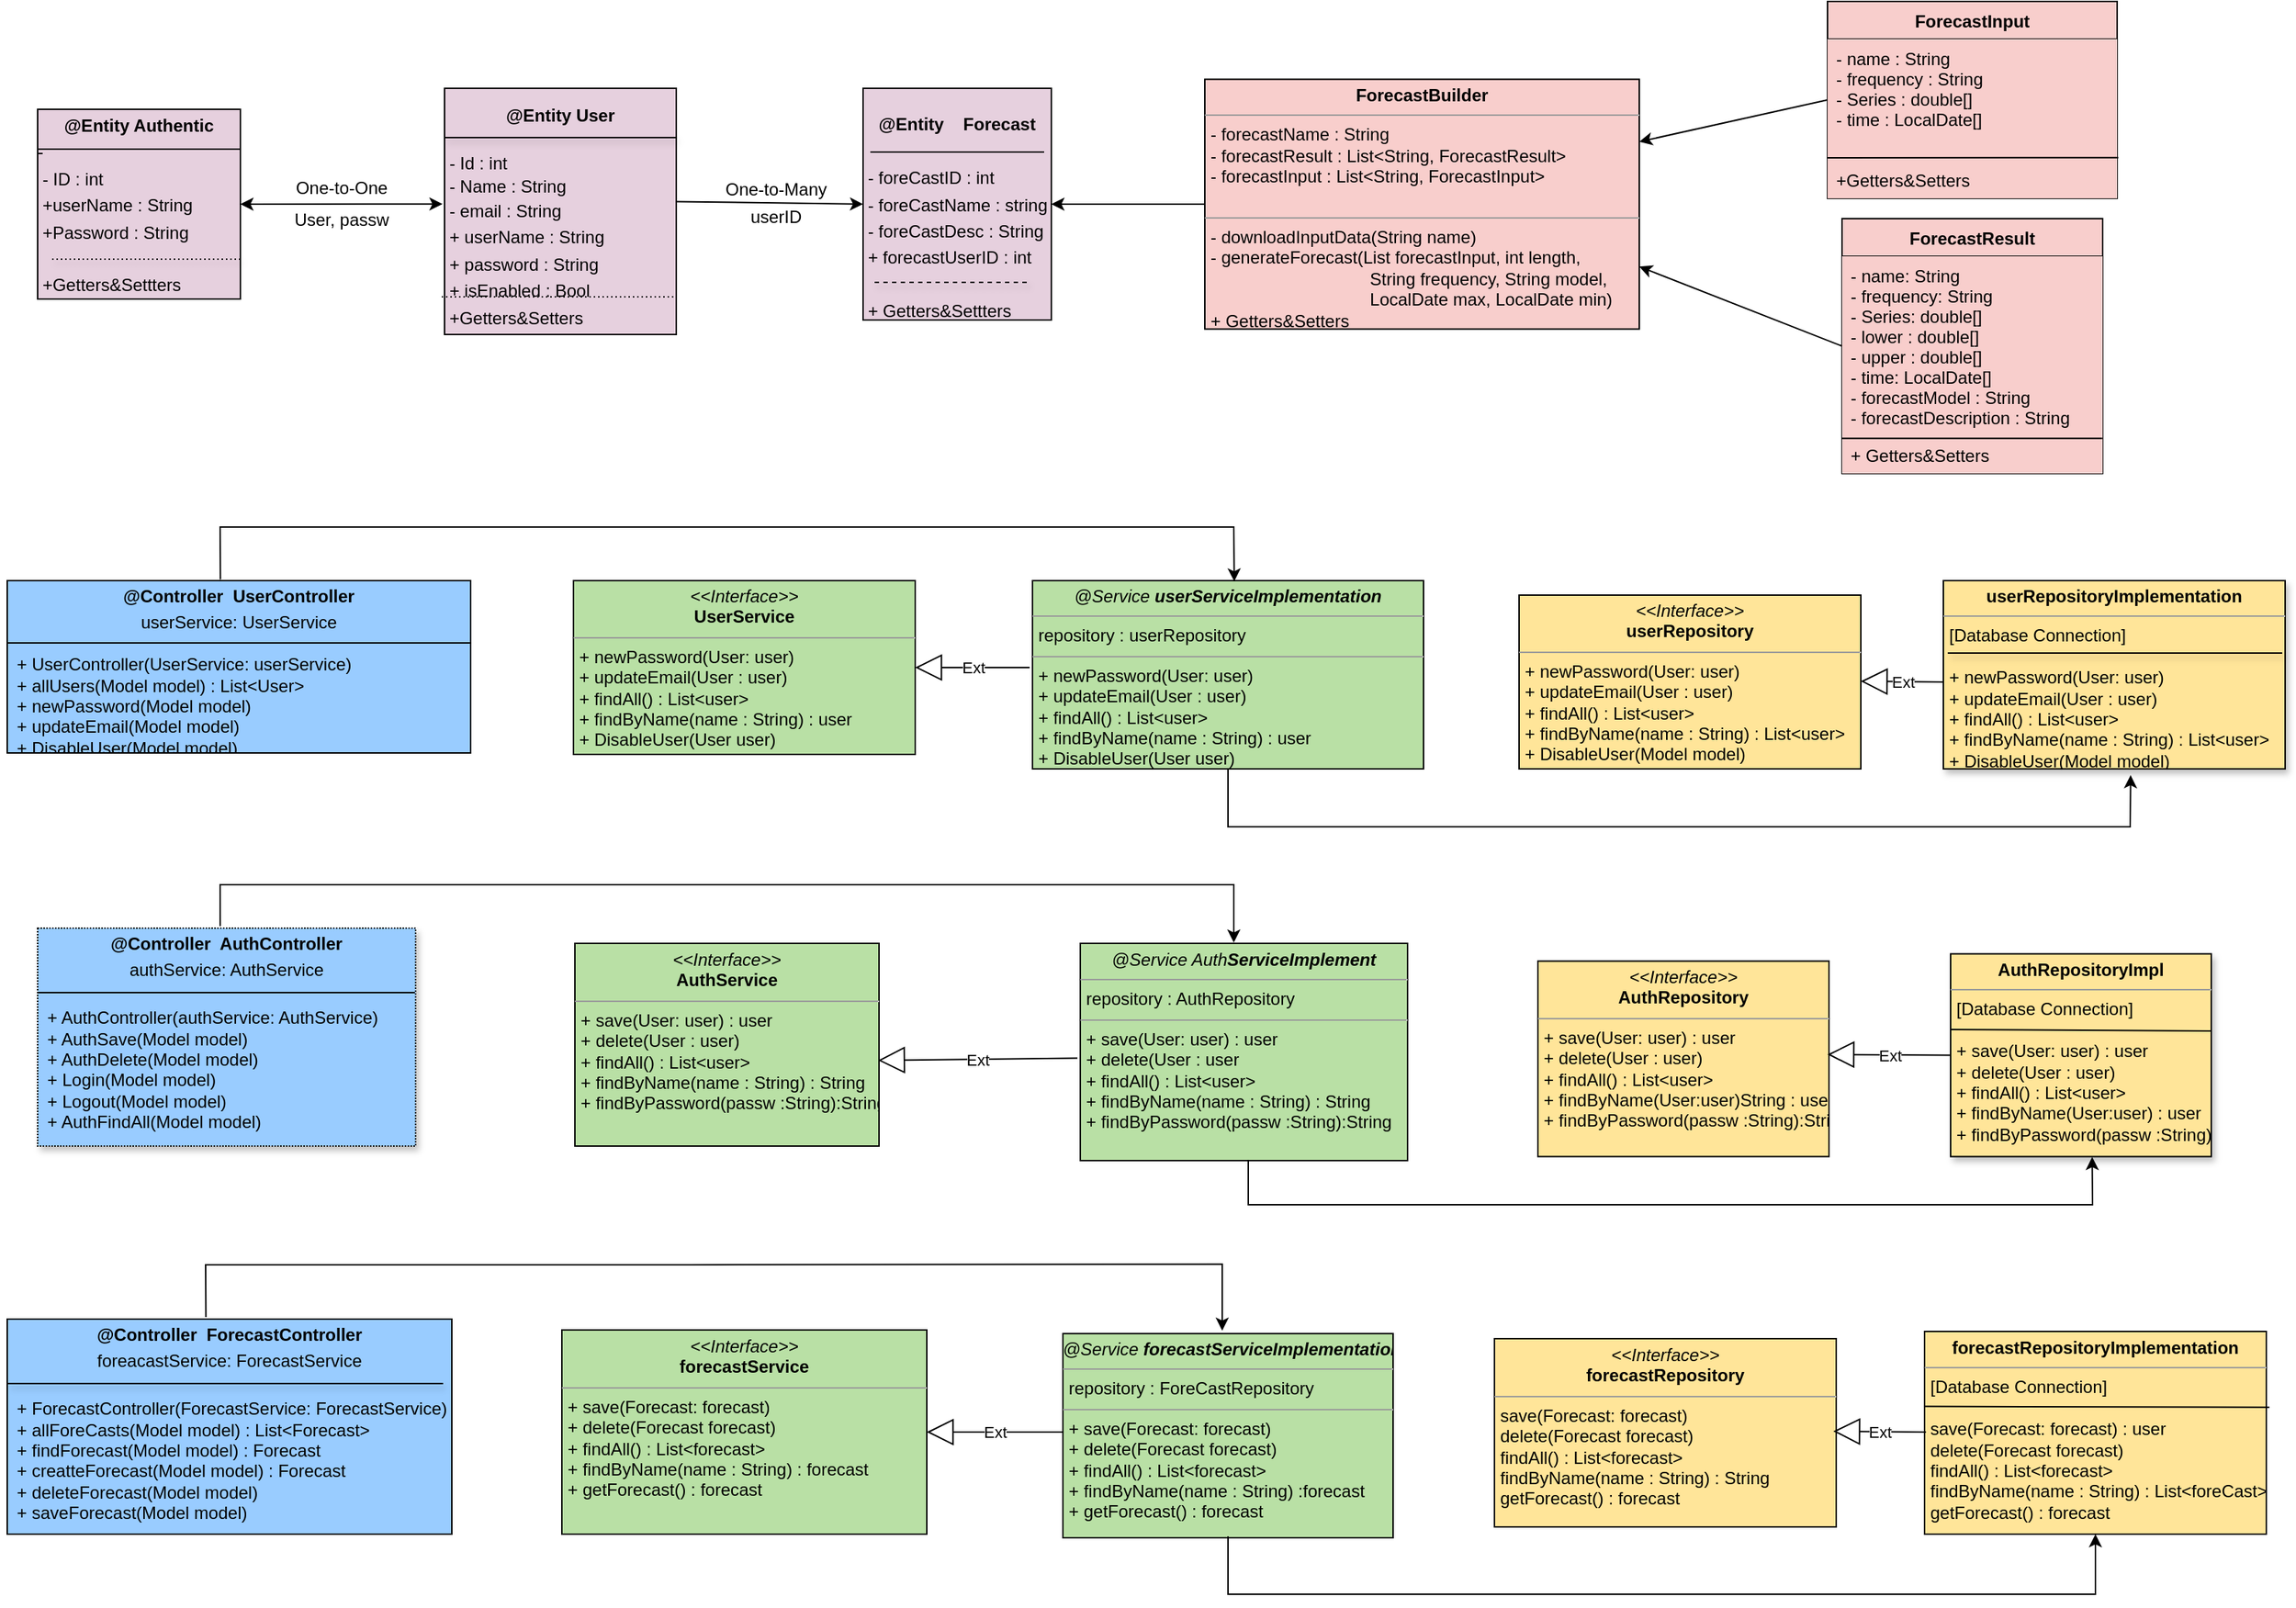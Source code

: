 <mxfile version="13.8.1" type="device"><diagram id="C5RBs43oDa-KdzZeNtuy" name="Page-1"><mxGraphModel dx="2234" dy="1340" grid="1" gridSize="10" guides="1" tooltips="1" connect="1" arrows="1" fold="1" page="1" pageScale="1" pageWidth="827" pageHeight="1169" math="0" shadow="0"><root><mxCell id="WIyWlLk6GJQsqaUBKTNV-0"/><mxCell id="WIyWlLk6GJQsqaUBKTNV-1" parent="WIyWlLk6GJQsqaUBKTNV-0"/><mxCell id="qdF45SSYls0oeAGr1Gf1-4" value="&lt;p style=&quot;margin: 0px ; margin-top: 4px ; text-align: center&quot;&gt;&lt;i&gt;&amp;lt;&amp;lt;Interface&amp;gt;&amp;gt;&lt;/i&gt;&lt;br&gt;&lt;b&gt;UserService&lt;/b&gt;&lt;/p&gt;&lt;hr size=&quot;1&quot;&gt;&lt;p style=&quot;margin: 0px ; margin-left: 4px&quot;&gt;+ newPassword(User: user)&amp;nbsp;&lt;br&gt;+ updateEmail(User : user)&lt;br&gt;&lt;/p&gt;&lt;p style=&quot;margin: 0px ; margin-left: 4px&quot;&gt;+ findAll() : List&amp;lt;user&amp;gt;&lt;br&gt;&lt;/p&gt;&lt;p style=&quot;margin: 0px ; margin-left: 4px&quot;&gt;+ findByName(name : String) : user&lt;br&gt;&lt;/p&gt;&lt;p style=&quot;margin: 0px ; margin-left: 4px&quot;&gt;+ DisableUser(User user)&lt;br&gt;&lt;/p&gt;" style="verticalAlign=top;align=left;overflow=fill;fontSize=12;fontFamily=Helvetica;html=1;fillColor=#B9E0A5;" parent="WIyWlLk6GJQsqaUBKTNV-1" vertex="1"><mxGeometry x="434" y="420" width="236" height="120" as="geometry"/></mxCell><mxCell id="qdF45SSYls0oeAGr1Gf1-5" value="&lt;p style=&quot;margin: 0px ; margin-top: 4px ; text-align: center&quot;&gt;&lt;i&gt;@Service &lt;b&gt;userServiceImplementation&lt;/b&gt;&lt;/i&gt;&lt;br&gt;&lt;/p&gt;&lt;hr size=&quot;1&quot;&gt;&lt;p style=&quot;margin: 0px ; margin-left: 4px&quot;&gt;repository : userRepository&lt;br&gt;&lt;/p&gt;&lt;hr size=&quot;1&quot;&gt;&lt;p style=&quot;margin: 0px 0px 0px 4px&quot;&gt;+ newPassword(User: user)&amp;nbsp;&lt;br&gt;+ updateEmail(User : user)&lt;br&gt;&lt;/p&gt;&lt;p style=&quot;margin: 0px 0px 0px 4px&quot;&gt;+ findAll() : List&amp;lt;user&amp;gt;&lt;br&gt;&lt;/p&gt;&lt;p style=&quot;margin: 0px 0px 0px 4px&quot;&gt;+ findByName(name : String) : user&lt;br&gt;&lt;/p&gt;&lt;p style=&quot;margin: 0px 0px 0px 4px&quot;&gt;+ DisableUser(User user)&lt;/p&gt;" style="verticalAlign=top;align=left;overflow=fill;fontSize=12;fontFamily=Helvetica;html=1;fillColor=#B9E0A5;" parent="WIyWlLk6GJQsqaUBKTNV-1" vertex="1"><mxGeometry x="751" y="420" width="270" height="130" as="geometry"/></mxCell><mxCell id="qdF45SSYls0oeAGr1Gf1-6" value="&lt;p style=&quot;margin: 0px ; margin-top: 4px ; text-align: center&quot;&gt;&lt;i&gt;&amp;lt;&amp;lt;Interface&amp;gt;&amp;gt;&lt;/i&gt;&lt;br&gt;&lt;b&gt;userRepository&lt;/b&gt;&lt;br&gt;&lt;/p&gt;&lt;hr size=&quot;1&quot;&gt;&lt;p style=&quot;margin: 0px 0px 0px 4px&quot;&gt;+ newPassword(User: user)&amp;nbsp;&lt;br&gt;+ updateEmail(User : user)&lt;br&gt;&lt;/p&gt;&lt;p style=&quot;margin: 0px 0px 0px 4px&quot;&gt;+ findAll() : List&amp;lt;user&amp;gt;&lt;br&gt;&lt;/p&gt;&lt;p style=&quot;margin: 0px 0px 0px 4px&quot;&gt;+ findByName(name : String) : List&amp;lt;user&amp;gt;&lt;br&gt;&lt;/p&gt;&lt;p style=&quot;margin: 0px 0px 0px 4px&quot;&gt;+ DisableUser(Model model)&lt;/p&gt;" style="verticalAlign=top;align=left;overflow=fill;fontSize=12;fontFamily=Helvetica;html=1;fillColor=#FFE599;" parent="WIyWlLk6GJQsqaUBKTNV-1" vertex="1"><mxGeometry x="1087" y="430" width="236" height="120" as="geometry"/></mxCell><mxCell id="qdF45SSYls0oeAGr1Gf1-7" value="&lt;p style=&quot;margin: 0px ; margin-top: 4px ; text-align: center&quot;&gt;&lt;b&gt;userRepositoryImplementation&lt;/b&gt;&lt;br&gt;&lt;/p&gt;&lt;hr size=&quot;1&quot;&gt;&lt;p style=&quot;margin: 0px ; margin-left: 4px&quot;&gt;[Database Connection]&lt;br&gt;&lt;/p&gt;&lt;p style=&quot;margin: 0px ; margin-left: 4px&quot;&gt;&lt;span&gt;&lt;br&gt;&lt;/span&gt;&lt;/p&gt;&lt;p style=&quot;margin: 0px ; margin-left: 4px&quot;&gt;&lt;span&gt;+ newPassword(User: user)&amp;nbsp;&lt;/span&gt;&lt;br&gt;&lt;/p&gt;&lt;p style=&quot;margin: 0px 0px 0px 4px&quot;&gt;+ updateEmail(User : user)&lt;br&gt;&lt;/p&gt;&lt;p style=&quot;margin: 0px 0px 0px 4px&quot;&gt;+ findAll() : List&amp;lt;user&amp;gt;&lt;br&gt;&lt;/p&gt;&lt;p style=&quot;margin: 0px 0px 0px 4px&quot;&gt;+ findByName(name : String) : List&amp;lt;user&amp;gt;&lt;br&gt;&lt;/p&gt;&lt;p style=&quot;margin: 0px 0px 0px 4px&quot;&gt;+ DisableUser(Model model)&lt;/p&gt;" style="verticalAlign=top;align=left;overflow=fill;fontSize=12;fontFamily=Helvetica;html=1;shadow=1;fillColor=#FFE599;" parent="WIyWlLk6GJQsqaUBKTNV-1" vertex="1"><mxGeometry x="1380" y="420" width="236" height="130" as="geometry"/></mxCell><mxCell id="qdF45SSYls0oeAGr1Gf1-8" value="" style="line;strokeWidth=1;fillColor=none;align=left;verticalAlign=middle;spacingTop=-1;spacingLeft=3;spacingRight=3;rotatable=0;labelPosition=right;points=[];portConstraint=eastwest;shadow=1;" parent="WIyWlLk6GJQsqaUBKTNV-1" vertex="1"><mxGeometry x="1383" y="466" width="231" height="8" as="geometry"/></mxCell><mxCell id="qdF45SSYls0oeAGr1Gf1-25" value="&lt;p style=&quot;margin: 4px 0px 0px&quot;&gt;&lt;b&gt;@Controller&amp;nbsp; UserController&lt;/b&gt;&lt;br&gt;&lt;/p&gt;&lt;p style=&quot;margin: 4px 0px 0px&quot;&gt;userService: UserService&lt;/p&gt;&lt;div style=&quot;text-align: left&quot;&gt;&lt;br&gt;&lt;/div&gt;&lt;div style=&quot;text-align: left&quot;&gt;&amp;nbsp; + UserController(UserService: userService)&lt;br&gt;&lt;/div&gt;&lt;div style=&quot;text-align: left&quot;&gt;&lt;span&gt;&amp;nbsp; + allUsers(Model model) : List&amp;lt;User&amp;gt;&lt;/span&gt;&lt;br&gt;&lt;/div&gt;&lt;div style=&quot;text-align: left&quot;&gt;&lt;div&gt;&amp;nbsp; + newPassword(Model model)&lt;/div&gt;&lt;div&gt;&amp;nbsp; + updateEmail(Model model)&lt;/div&gt;&lt;div&gt;&amp;nbsp; + DisableUser(Model model)&lt;/div&gt;&lt;div&gt;&lt;br&gt;&lt;/div&gt;&lt;/div&gt;&lt;div style=&quot;text-align: left&quot;&gt;&lt;br&gt;&lt;/div&gt;&lt;div&gt;&lt;br&gt;&lt;/div&gt;" style="verticalAlign=top;align=center;overflow=fill;fontSize=12;fontFamily=Helvetica;html=1;shadow=0;fillColor=#99CCFF;" parent="WIyWlLk6GJQsqaUBKTNV-1" vertex="1"><mxGeometry x="43" y="420" width="320" height="119" as="geometry"/></mxCell><mxCell id="qdF45SSYls0oeAGr1Gf1-33" value="&lt;p style=&quot;line-height: 100%&quot;&gt;&lt;/p&gt;&lt;div style=&quot;text-align: center&quot;&gt;&lt;span&gt;&lt;b&gt;@Entity&amp;nbsp;&lt;/b&gt;&lt;/span&gt;&lt;b&gt;User&lt;/b&gt;&lt;/div&gt;&lt;div style=&quot;text-align: center&quot;&gt;&lt;b&gt;&lt;br&gt;&lt;/b&gt;&lt;/div&gt;&lt;p style=&quot;margin: 4px 0px 0px&quot;&gt;&amp;nbsp;- Id : int&lt;br&gt;&lt;/p&gt;&lt;p style=&quot;margin: 4px 0px 0px ; line-height: 90%&quot;&gt;&amp;nbsp;- Name : String&lt;br&gt;&lt;/p&gt;&lt;p style=&quot;margin: 4px 0px 0px&quot;&gt;&lt;span&gt;&amp;nbsp;- email : String&amp;nbsp;&lt;/span&gt;&lt;br&gt;&lt;/p&gt;&lt;p style=&quot;margin: 4px 0px 0px&quot;&gt;&lt;span style=&quot;text-align: center&quot;&gt;&amp;nbsp;+ userName : String&lt;/span&gt;&lt;/p&gt;&lt;p style=&quot;margin: 4px 0px 0px&quot;&gt;&lt;span style=&quot;text-align: center&quot;&gt;&amp;nbsp;+ password : String&lt;/span&gt;&lt;/p&gt;&lt;p style=&quot;margin: 4px 0px 0px&quot;&gt;&amp;nbsp;+ isEnabled : Bool&lt;/p&gt;&lt;p style=&quot;margin: 4px 0px 0px&quot;&gt;&lt;span style=&quot;text-align: center&quot;&gt;&amp;nbsp;+Getters&amp;amp;Setters&lt;/span&gt;&lt;br&gt;&lt;/p&gt;&lt;p&gt;&lt;/p&gt;" style="verticalAlign=top;align=left;overflow=fill;fontSize=12;fontFamily=Helvetica;html=1;shadow=0;fillColor=#E6D0DE;" parent="WIyWlLk6GJQsqaUBKTNV-1" vertex="1"><mxGeometry x="345" y="80" width="160" height="170" as="geometry"/></mxCell><mxCell id="qdF45SSYls0oeAGr1Gf1-35" value="&lt;p style=&quot;margin: 0px ; margin-top: 4px ; text-align: center&quot;&gt;&lt;br&gt;&lt;b&gt;@Entity&amp;nbsp; &amp;nbsp; Forecast&lt;/b&gt;&lt;/p&gt;&lt;p style=&quot;margin: 4px 0px 0px&quot;&gt;&lt;b&gt;&lt;br&gt;&lt;/b&gt;&lt;/p&gt;&lt;p style=&quot;margin: 4px 0px 0px&quot;&gt;&amp;nbsp;- foreCastID : int&lt;/p&gt;&lt;p style=&quot;margin: 4px 0px 0px&quot;&gt;&amp;nbsp;- foreCastName : string&lt;/p&gt;&lt;p style=&quot;margin: 4px 0px 0px&quot;&gt;&amp;nbsp;- foreCastDesc : String&lt;/p&gt;&lt;p style=&quot;margin: 4px 0px 0px&quot;&gt;&amp;nbsp;+ forecastUserID : int&lt;/p&gt;&lt;p style=&quot;margin: 4px 0px 0px&quot;&gt;&lt;b&gt;&lt;br&gt;&lt;/b&gt;&lt;/p&gt;&lt;p style=&quot;margin: 4px 0px 0px&quot;&gt;&amp;nbsp;+ Getters&amp;amp;Settters&amp;nbsp;&lt;/p&gt;" style="verticalAlign=top;align=left;overflow=fill;fontSize=12;fontFamily=Helvetica;html=1;shadow=0;fillColor=#E6D0DE;" parent="WIyWlLk6GJQsqaUBKTNV-1" vertex="1"><mxGeometry x="634" y="80" width="130" height="160" as="geometry"/></mxCell><mxCell id="o7Byar9noouGyIzb4FiO-1" value="ForecastInput" style="swimlane;fontStyle=1;align=center;verticalAlign=top;childLayout=stackLayout;horizontal=1;startSize=26;horizontalStack=0;resizeParent=1;resizeParentMax=0;resizeLast=0;collapsible=1;marginBottom=0;fillColor=#F8CECC;" parent="WIyWlLk6GJQsqaUBKTNV-1" vertex="1"><mxGeometry x="1300" y="20" width="200" height="136" as="geometry"><mxRectangle x="1270" y="323" width="110" height="26" as="alternateBounds"/></mxGeometry></mxCell><mxCell id="o7Byar9noouGyIzb4FiO-2" value="- name : String&#10;- frequency : String&#10;- Series : double[]&#10;- time : LocalDate[]" style="text;strokeColor=none;align=left;verticalAlign=top;spacingLeft=4;spacingRight=4;overflow=hidden;rotatable=0;points=[[0,0.5],[1,0.5]];portConstraint=eastwest;fillColor=#F8CECC;" parent="o7Byar9noouGyIzb4FiO-1" vertex="1"><mxGeometry y="26" width="200" height="84" as="geometry"/></mxCell><mxCell id="o7Byar9noouGyIzb4FiO-4" value="+Getters&amp;Setters" style="text;strokeColor=none;align=left;verticalAlign=top;spacingLeft=4;spacingRight=4;overflow=hidden;rotatable=0;points=[[0,0.5],[1,0.5]];portConstraint=eastwest;fontStyle=0;fillColor=#F8CECC;" parent="o7Byar9noouGyIzb4FiO-1" vertex="1"><mxGeometry y="110" width="200" height="26" as="geometry"/></mxCell><mxCell id="R8NvCeqLWbx0_jtMaPv8-14" value="" style="endArrow=none;html=1;entryX=1.004;entryY=0.974;entryDx=0;entryDy=0;entryPerimeter=0;" edge="1" parent="o7Byar9noouGyIzb4FiO-1" target="o7Byar9noouGyIzb4FiO-2"><mxGeometry width="50" height="50" relative="1" as="geometry"><mxPoint y="108" as="sourcePoint"/><mxPoint x="90" y="107" as="targetPoint"/></mxGeometry></mxCell><mxCell id="qdF45SSYls0oeAGr1Gf1-36" value="&lt;p style=&quot;margin: 0px ; margin-top: 4px ; text-align: center&quot;&gt;&lt;i&gt;&amp;lt;&amp;lt;Interface&amp;gt;&amp;gt;&lt;/i&gt;&lt;br&gt;&lt;b&gt;forecastService&lt;/b&gt;&lt;/p&gt;&lt;hr size=&quot;1&quot;&gt;&lt;p style=&quot;margin: 0px ; margin-left: 4px&quot;&gt;+ save(Forecast: forecast)&amp;nbsp;&lt;br&gt;+ delete(Forecast forecast)&lt;br&gt;&lt;/p&gt;&lt;p style=&quot;margin: 0px ; margin-left: 4px&quot;&gt;+ findAll() : List&amp;lt;forecast&amp;gt;&lt;br&gt;&lt;/p&gt;&lt;p style=&quot;margin: 0px ; margin-left: 4px&quot;&gt;+ findByName(name : String) : forecast&lt;br&gt;&lt;/p&gt;&lt;p style=&quot;margin: 0px ; margin-left: 4px&quot;&gt;+ getForecast() : forecast&lt;br&gt;&lt;/p&gt;" style="verticalAlign=top;align=left;overflow=fill;fontSize=12;fontFamily=Helvetica;html=1;fillColor=#B9E0A5;" parent="WIyWlLk6GJQsqaUBKTNV-1" vertex="1"><mxGeometry x="426" y="937.5" width="252" height="141" as="geometry"/></mxCell><mxCell id="qdF45SSYls0oeAGr1Gf1-37" value="&lt;p style=&quot;margin: 0px ; margin-top: 4px ; text-align: center&quot;&gt;&lt;i&gt;&amp;lt;&amp;lt;Interface&amp;gt;&amp;gt;&lt;/i&gt;&lt;br&gt;&lt;b&gt;forecastRepository&lt;/b&gt;&lt;br&gt;&lt;/p&gt;&lt;hr size=&quot;1&quot;&gt;&lt;p style=&quot;margin: 0px 0px 0px 4px&quot;&gt;save(Forecast: forecast)&amp;nbsp;&lt;br&gt;delete(Forecast forecast)&lt;br&gt;&lt;/p&gt;&lt;p style=&quot;margin: 0px 0px 0px 4px&quot;&gt;findAll() : List&amp;lt;forecast&amp;gt;&lt;br&gt;&lt;/p&gt;&lt;p style=&quot;margin: 0px 0px 0px 4px&quot;&gt;findByName(name : String) : String&lt;br&gt;&lt;/p&gt;&lt;p style=&quot;margin: 0px 0px 0px 4px&quot;&gt;getForecast() : forecast&lt;/p&gt;" style="verticalAlign=top;align=left;overflow=fill;fontSize=12;fontFamily=Helvetica;html=1;fillColor=#FFE599;" parent="WIyWlLk6GJQsqaUBKTNV-1" vertex="1"><mxGeometry x="1070" y="943.5" width="236" height="130" as="geometry"/></mxCell><mxCell id="qdF45SSYls0oeAGr1Gf1-38" value="&lt;p style=&quot;margin: 4px 0px 0px&quot;&gt;&lt;b&gt;@Controller&amp;nbsp; ForecastController&lt;/b&gt;&lt;br&gt;&lt;/p&gt;&lt;p style=&quot;margin: 4px 0px 0px&quot;&gt;foreacastService: ForecastService&lt;/p&gt;&lt;p style=&quot;margin: 4px 0px 0px&quot;&gt;&lt;br&gt;&lt;/p&gt;&lt;div style=&quot;text-align: left&quot;&gt;&amp;nbsp; + ForecastController(ForecastService: ForecastService)&lt;br&gt;&lt;/div&gt;&lt;div style=&quot;text-align: left&quot;&gt;&lt;span&gt;&amp;nbsp; + allForeCasts(Model model) : List&amp;lt;Forecast&amp;gt;&lt;/span&gt;&lt;br&gt;&lt;/div&gt;&lt;div style=&quot;text-align: left&quot;&gt;&lt;span&gt;&amp;nbsp; + findForecast(Model model) : Forecast&lt;/span&gt;&lt;/div&gt;&lt;div style=&quot;text-align: left&quot;&gt;&lt;span&gt;&amp;nbsp; + creatteForecast&lt;/span&gt;&lt;span&gt;(Model model) : Forecast&lt;/span&gt;&lt;/div&gt;&lt;div style=&quot;text-align: left&quot;&gt;&amp;nbsp; + deleteForecast&lt;span&gt;(Model model)&amp;nbsp;&lt;/span&gt;&lt;span&gt;&lt;br&gt;&lt;/span&gt;&lt;/div&gt;&lt;div style=&quot;text-align: left&quot;&gt;&lt;span&gt;&amp;nbsp; + saveForecast(Model model)&lt;/span&gt;&lt;/div&gt;&lt;div&gt;&lt;span&gt;&lt;br&gt;&lt;/span&gt;&lt;/div&gt;&lt;div&gt;&lt;br&gt;&lt;/div&gt;" style="verticalAlign=top;align=center;overflow=fill;fontSize=12;fontFamily=Helvetica;html=1;shadow=0;fillColor=#99CCFF;" parent="WIyWlLk6GJQsqaUBKTNV-1" vertex="1"><mxGeometry x="43" y="930" width="307" height="148.5" as="geometry"/></mxCell><mxCell id="qdF45SSYls0oeAGr1Gf1-39" value="" style="line;strokeWidth=1;fillColor=none;align=left;verticalAlign=middle;spacingTop=-1;spacingLeft=3;spacingRight=3;rotatable=0;labelPosition=right;points=[];portConstraint=eastwest;shadow=1;" parent="WIyWlLk6GJQsqaUBKTNV-1" vertex="1"><mxGeometry x="43" y="970.5" width="301" height="8" as="geometry"/></mxCell><mxCell id="qdF45SSYls0oeAGr1Gf1-43" value="" style="line;strokeWidth=1;fillColor=none;align=left;verticalAlign=middle;spacingTop=-1;spacingLeft=3;spacingRight=3;rotatable=0;labelPosition=right;points=[];portConstraint=eastwest;shadow=1;dashed=1;" parent="WIyWlLk6GJQsqaUBKTNV-1" vertex="1"><mxGeometry x="642" y="210" width="106.5" height="8" as="geometry"/></mxCell><mxCell id="qdF45SSYls0oeAGr1Gf1-44" value="" style="line;strokeWidth=1;fillColor=none;align=left;verticalAlign=middle;spacingTop=-1;spacingLeft=3;spacingRight=3;rotatable=0;labelPosition=right;points=[];portConstraint=eastwest;shadow=1;" parent="WIyWlLk6GJQsqaUBKTNV-1" vertex="1"><mxGeometry x="345" y="110" width="160" height="8" as="geometry"/></mxCell><mxCell id="qdF45SSYls0oeAGr1Gf1-45" value="&lt;p style=&quot;margin: 0px ; margin-top: 4px ; text-align: center&quot;&gt;&lt;i&gt;@Service &lt;b&gt;forecastServiceImplementation&lt;/b&gt;&lt;/i&gt;&lt;br&gt;&lt;/p&gt;&lt;hr size=&quot;1&quot;&gt;&lt;p style=&quot;margin: 0px ; margin-left: 4px&quot;&gt;repository : ForeCastRepository&lt;br&gt;&lt;/p&gt;&lt;hr size=&quot;1&quot;&gt;&lt;p style=&quot;margin: 0px 0px 0px 4px&quot;&gt;+ save(Forecast: forecast)&amp;nbsp;&lt;br&gt;+ delete(Forecast forecast)&lt;br&gt;&lt;/p&gt;&lt;p style=&quot;margin: 0px 0px 0px 4px&quot;&gt;+ findAll() : List&amp;lt;forecast&amp;gt;&lt;br&gt;&lt;/p&gt;&lt;p style=&quot;margin: 0px 0px 0px 4px&quot;&gt;+ findByName(name : String) :forecast&lt;br&gt;&lt;/p&gt;&lt;p style=&quot;margin: 0px 0px 0px 4px&quot;&gt;+ getForecast() : forecast&lt;br&gt;&lt;/p&gt;" style="verticalAlign=top;align=left;overflow=fill;fontSize=12;fontFamily=Helvetica;html=1;fillColor=#B9E0A5;" parent="WIyWlLk6GJQsqaUBKTNV-1" vertex="1"><mxGeometry x="772" y="940" width="228" height="141" as="geometry"/></mxCell><mxCell id="qdF45SSYls0oeAGr1Gf1-46" value="&lt;p style=&quot;margin: 0px ; margin-top: 4px ; text-align: center&quot;&gt;&lt;b&gt;forecastRepositoryImplementation&lt;/b&gt;&lt;br&gt;&lt;/p&gt;&lt;hr size=&quot;1&quot;&gt;&lt;p style=&quot;margin: 0px ; margin-left: 4px&quot;&gt;[Database Connection]&lt;br&gt;&lt;/p&gt;&lt;p style=&quot;margin: 0px ; margin-left: 4px&quot;&gt;&lt;span&gt;&lt;br&gt;&lt;/span&gt;&lt;/p&gt;&lt;p style=&quot;margin: 0px 0px 0px 4px&quot;&gt;save(Forecast: forecast) : user&lt;br&gt;delete(Forecast forecast)&lt;br&gt;&lt;/p&gt;&lt;p style=&quot;margin: 0px 0px 0px 4px&quot;&gt;findAll() : List&amp;lt;forecast&amp;gt;&lt;br&gt;&lt;/p&gt;&lt;p style=&quot;margin: 0px 0px 0px 4px&quot;&gt;findByName(name : String) : List&amp;lt;foreCast&amp;gt;&lt;br&gt;&lt;/p&gt;&lt;p style=&quot;margin: 0px 0px 0px 4px&quot;&gt;getForecast() : forecast&lt;br&gt;&lt;/p&gt;" style="verticalAlign=top;align=left;overflow=fill;fontSize=12;fontFamily=Helvetica;html=1;shadow=0;fillColor=#FFE599;" parent="WIyWlLk6GJQsqaUBKTNV-1" vertex="1"><mxGeometry x="1367" y="938.5" width="236" height="140" as="geometry"/></mxCell><mxCell id="pJjdH9CRwIoKslTHGqi5-0" value="&lt;p style=&quot;margin: 4px 0px 0px&quot;&gt;&lt;b&gt;@Controller&amp;nbsp; AuthController&lt;/b&gt;&lt;br&gt;&lt;/p&gt;&lt;p style=&quot;margin: 4px 0px 0px&quot;&gt;authService: AuthService&lt;/p&gt;&lt;p style=&quot;margin: 4px 0px 0px&quot;&gt;&lt;br&gt;&lt;/p&gt;&lt;div style=&quot;text-align: left&quot;&gt;&amp;nbsp; + AuthController(authService: AuthService)&lt;br&gt;&lt;/div&gt;&lt;div style=&quot;text-align: left&quot;&gt;&lt;span&gt;&amp;nbsp; + AuthSave(Model model)&amp;nbsp;&lt;/span&gt;&lt;br&gt;&lt;/div&gt;&lt;div style=&quot;text-align: left&quot;&gt;&lt;div&gt;&amp;nbsp; + AuthDelete(Model model)&amp;nbsp;&lt;br&gt;&lt;/div&gt;&lt;div&gt;&lt;span&gt;&amp;nbsp; + Login(Model model)&amp;nbsp;&lt;/span&gt;&lt;br&gt;&lt;/div&gt;&lt;/div&gt;&lt;div style=&quot;text-align: left&quot;&gt;&amp;nbsp; + Logout(Model model)&amp;nbsp;&lt;span&gt;&lt;br&gt;&lt;/span&gt;&lt;/div&gt;&lt;div style=&quot;text-align: left&quot;&gt;&amp;nbsp; + AuthFindAll(Model model)&lt;/div&gt;&lt;div&gt;&lt;br&gt;&lt;/div&gt;" style="verticalAlign=top;align=center;overflow=fill;fontSize=12;fontFamily=Helvetica;html=1;shadow=1;dashed=1;dashPattern=1 1;fillColor=#99CCFF;" parent="WIyWlLk6GJQsqaUBKTNV-1" vertex="1"><mxGeometry x="64" y="660" width="261" height="150.5" as="geometry"/></mxCell><mxCell id="pJjdH9CRwIoKslTHGqi5-1" value="&lt;p style=&quot;margin: 0px ; margin-top: 4px ; text-align: center&quot;&gt;&lt;i&gt;&amp;lt;&amp;lt;Interface&amp;gt;&amp;gt;&lt;/i&gt;&lt;br&gt;&lt;b&gt;Auth&lt;/b&gt;&lt;b&gt;Service&lt;/b&gt;&lt;/p&gt;&lt;hr size=&quot;1&quot;&gt;&lt;p style=&quot;margin: 0px ; margin-left: 4px&quot;&gt;+ save(User: user) : user&lt;br&gt;+ delete(User : user)&lt;br&gt;&lt;/p&gt;&lt;p style=&quot;margin: 0px ; margin-left: 4px&quot;&gt;+ findAll() : List&amp;lt;user&amp;gt;&lt;br&gt;&lt;/p&gt;&lt;p style=&quot;margin: 0px ; margin-left: 4px&quot;&gt;+ findByName(name : String) : String&lt;br&gt;&lt;/p&gt;&lt;p style=&quot;margin: 0px ; margin-left: 4px&quot;&gt;+ findByPassword(passw :String):String&lt;br&gt;&lt;/p&gt;" style="verticalAlign=top;align=left;overflow=fill;fontSize=12;fontFamily=Helvetica;html=1;fillColor=#B9E0A5;" parent="WIyWlLk6GJQsqaUBKTNV-1" vertex="1"><mxGeometry x="435" y="670.5" width="210" height="140" as="geometry"/></mxCell><mxCell id="pJjdH9CRwIoKslTHGqi5-2" value="&lt;p style=&quot;margin: 0px ; margin-top: 4px ; text-align: center&quot;&gt;&lt;b&gt;@Entity Authentic&lt;/b&gt;&lt;/p&gt;&lt;p style=&quot;margin: 4px 0px 0px&quot;&gt;&lt;span&gt;-&lt;/span&gt;&lt;/p&gt;&lt;p style=&quot;margin: 4px 0px 0px&quot;&gt;&lt;span&gt;&amp;nbsp;- ID : int&lt;/span&gt;&lt;br&gt;&lt;/p&gt;&lt;p style=&quot;margin: 4px 0px 0px&quot;&gt;&amp;nbsp;+userName : String&lt;span&gt;&lt;br&gt;&lt;/span&gt;&lt;/p&gt;&lt;p style=&quot;margin: 4px 0px 0px&quot;&gt;&lt;span&gt;&amp;nbsp;+Password : String&lt;/span&gt;&lt;br&gt;&lt;/p&gt;&lt;p style=&quot;margin: 4px 0px 0px&quot;&gt;&lt;br&gt;&lt;/p&gt;&lt;p style=&quot;margin: 4px 0px 0px&quot;&gt;&lt;b&gt;&amp;nbsp;&lt;/b&gt;+Getters&amp;amp;Settters&amp;nbsp;&lt;br&gt;&lt;/p&gt;" style="verticalAlign=top;align=left;overflow=fill;fontSize=12;fontFamily=Helvetica;html=1;shadow=0;fillColor=#E6D0DE;" parent="WIyWlLk6GJQsqaUBKTNV-1" vertex="1"><mxGeometry x="64" y="94.5" width="140" height="131" as="geometry"/></mxCell><mxCell id="pJjdH9CRwIoKslTHGqi5-4" value="" style="line;strokeWidth=1;fillColor=none;align=left;verticalAlign=middle;spacingTop=-1;spacingLeft=3;spacingRight=3;rotatable=0;labelPosition=right;points=[];portConstraint=eastwest;shadow=1;dashed=1;dashPattern=1 2;" parent="WIyWlLk6GJQsqaUBKTNV-1" vertex="1"><mxGeometry x="74" y="188" width="130" height="20" as="geometry"/></mxCell><mxCell id="pJjdH9CRwIoKslTHGqi5-7" value="&lt;p style=&quot;margin: 0px ; margin-top: 4px ; text-align: center&quot;&gt;&lt;i&gt;@Service Auth&lt;b&gt;ServiceImplement&lt;/b&gt;&lt;/i&gt;&lt;br&gt;&lt;/p&gt;&lt;hr size=&quot;1&quot;&gt;&lt;p style=&quot;margin: 0px ; margin-left: 4px&quot;&gt;repository : AuthRepository&lt;br&gt;&lt;/p&gt;&lt;hr size=&quot;1&quot;&gt;&lt;p style=&quot;margin: 0px 0px 0px 4px&quot;&gt;+ save(User: user) : user&lt;br&gt;+ delete(User : user&lt;br&gt;&lt;/p&gt;&lt;p style=&quot;margin: 0px 0px 0px 4px&quot;&gt;+ findAll() : List&amp;lt;user&amp;gt;&lt;br&gt;&lt;/p&gt;&lt;p style=&quot;margin: 0px 0px 0px 4px&quot;&gt;+ findByName(name : String) : String&lt;/p&gt;&lt;p style=&quot;margin: 0px ; margin-left: 4px&quot;&gt;+ findByPassword(passw :String):String&lt;br&gt;&lt;/p&gt;" style="verticalAlign=top;align=left;overflow=fill;fontSize=12;fontFamily=Helvetica;html=1;fillColor=#B9E0A5;" parent="WIyWlLk6GJQsqaUBKTNV-1" vertex="1"><mxGeometry x="784" y="670.5" width="226" height="150" as="geometry"/></mxCell><mxCell id="pJjdH9CRwIoKslTHGqi5-9" value="&lt;p style=&quot;margin: 0px ; margin-top: 4px ; text-align: center&quot;&gt;&lt;i&gt;&amp;lt;&amp;lt;Interface&amp;gt;&amp;gt;&lt;/i&gt;&lt;br&gt;&lt;b&gt;Auth&lt;/b&gt;&lt;b&gt;Repository&lt;/b&gt;&lt;br&gt;&lt;/p&gt;&lt;hr size=&quot;1&quot;&gt;&lt;p style=&quot;margin: 0px 0px 0px 4px&quot;&gt;+ save(User: user) : user&lt;br&gt;+ delete(User : user)&lt;br&gt;&lt;/p&gt;&lt;p style=&quot;margin: 0px 0px 0px 4px&quot;&gt;+ findAll() : List&amp;lt;user&amp;gt;&lt;br&gt;&lt;/p&gt;&lt;p style=&quot;margin: 0px 0px 0px 4px&quot;&gt;+ findByName(User:user)String : user&lt;br&gt;&lt;/p&gt;&lt;p style=&quot;margin: 0px 0px 0px 4px&quot;&gt;+ findByPassword(passw :String):String&lt;br&gt;&lt;/p&gt;" style="verticalAlign=top;align=left;overflow=fill;fontSize=12;fontFamily=Helvetica;html=1;fillColor=#FFE599;" parent="WIyWlLk6GJQsqaUBKTNV-1" vertex="1"><mxGeometry x="1100" y="682.75" width="201" height="135" as="geometry"/></mxCell><mxCell id="pJjdH9CRwIoKslTHGqi5-10" value="&lt;p style=&quot;margin: 0px ; margin-top: 4px ; text-align: center&quot;&gt;&lt;b&gt;AuthRepositoryImpl&lt;/b&gt;&lt;/p&gt;&lt;hr size=&quot;1&quot;&gt;&lt;p style=&quot;margin: 0px ; margin-left: 4px&quot;&gt;[Database Connection]&lt;br&gt;&lt;/p&gt;&lt;p style=&quot;margin: 0px ; margin-left: 4px&quot;&gt;&lt;span&gt;&lt;br&gt;&lt;/span&gt;&lt;/p&gt;&lt;p style=&quot;margin: 0px ; margin-left: 4px&quot;&gt;&lt;span&gt;+ save(User: user) : user&lt;/span&gt;&lt;br&gt;&lt;/p&gt;&lt;p style=&quot;margin: 0px 0px 0px 4px&quot;&gt;+ delete(User : user)&lt;br&gt;&lt;/p&gt;&lt;p style=&quot;margin: 0px 0px 0px 4px&quot;&gt;+ findAll() : List&amp;lt;user&amp;gt;&lt;br&gt;&lt;/p&gt;&lt;p style=&quot;margin: 0px 0px 0px 4px&quot;&gt;+ findByName(User:user) : user&lt;/p&gt;&lt;p style=&quot;margin: 0px 0px 0px 4px&quot;&gt;+ findByPassword(passw :String):Str&lt;br&gt;&lt;/p&gt;" style="verticalAlign=top;align=left;overflow=fill;fontSize=12;fontFamily=Helvetica;html=1;shadow=1;fillColor=#FFE599;" parent="WIyWlLk6GJQsqaUBKTNV-1" vertex="1"><mxGeometry x="1385" y="677.75" width="180" height="140" as="geometry"/></mxCell><mxCell id="wFfMjc1p16v8zCiCyO1p-2" value="" style="line;strokeWidth=1;fillColor=none;align=left;verticalAlign=middle;spacingTop=-1;spacingLeft=3;spacingRight=3;rotatable=0;labelPosition=right;points=[];portConstraint=eastwest;" parent="WIyWlLk6GJQsqaUBKTNV-1" vertex="1"><mxGeometry x="64" y="118" width="140" height="8" as="geometry"/></mxCell><mxCell id="wFfMjc1p16v8zCiCyO1p-5" value="" style="line;strokeWidth=1;fillColor=none;align=left;verticalAlign=middle;spacingTop=-1;spacingLeft=3;spacingRight=3;rotatable=0;labelPosition=right;points=[];portConstraint=eastwest;" parent="WIyWlLk6GJQsqaUBKTNV-1" vertex="1"><mxGeometry x="43" y="459" width="320" height="8" as="geometry"/></mxCell><mxCell id="wFfMjc1p16v8zCiCyO1p-6" value="" style="line;strokeWidth=1;fillColor=none;align=left;verticalAlign=middle;spacingTop=-1;spacingLeft=3;spacingRight=3;rotatable=0;labelPosition=right;points=[];portConstraint=eastwest;dashed=1;dashPattern=1 2;" parent="WIyWlLk6GJQsqaUBKTNV-1" vertex="1"><mxGeometry x="343" y="220" width="160" height="8" as="geometry"/></mxCell><mxCell id="wFfMjc1p16v8zCiCyO1p-14" value="" style="line;strokeWidth=1;fillColor=none;align=left;verticalAlign=middle;spacingTop=-1;spacingLeft=3;spacingRight=3;rotatable=0;labelPosition=right;points=[];portConstraint=eastwest;shadow=0;fontSize=14;" parent="WIyWlLk6GJQsqaUBKTNV-1" vertex="1"><mxGeometry x="639" y="120" width="120" height="8" as="geometry"/></mxCell><mxCell id="wFfMjc1p16v8zCiCyO1p-17" value="" style="line;strokeWidth=1;fillColor=none;align=left;verticalAlign=middle;spacingTop=-1;spacingLeft=3;spacingRight=3;rotatable=0;labelPosition=right;points=[];portConstraint=eastwest;shadow=0;fontSize=14;" parent="WIyWlLk6GJQsqaUBKTNV-1" vertex="1"><mxGeometry x="64.5" y="700.5" width="260" height="8" as="geometry"/></mxCell><mxCell id="wFfMjc1p16v8zCiCyO1p-29" value="&lt;font style=&quot;font-size: 12px&quot;&gt;userID&lt;/font&gt;" style="text;html=1;strokeColor=none;fillColor=none;align=center;verticalAlign=middle;whiteSpace=wrap;rounded=0;shadow=0;fontSize=14;" parent="WIyWlLk6GJQsqaUBKTNV-1" vertex="1"><mxGeometry x="554" y="158" width="40" height="20" as="geometry"/></mxCell><mxCell id="wFfMjc1p16v8zCiCyO1p-30" value="&lt;font style=&quot;font-size: 12px&quot;&gt;User, passw&lt;/font&gt;" style="text;html=1;strokeColor=none;fillColor=none;align=center;verticalAlign=middle;whiteSpace=wrap;rounded=0;shadow=0;fontSize=14;" parent="WIyWlLk6GJQsqaUBKTNV-1" vertex="1"><mxGeometry x="214" y="160" width="120.25" height="20" as="geometry"/></mxCell><mxCell id="o7Byar9noouGyIzb4FiO-0" value="&lt;p style=&quot;margin: 0px ; margin-top: 4px ; text-align: center&quot;&gt;&lt;b&gt;ForecastBuilder&lt;/b&gt;&lt;/p&gt;&lt;hr size=&quot;1&quot;&gt;&lt;p style=&quot;margin: 0px ; margin-left: 4px&quot;&gt;- forecastName : String&lt;/p&gt;&lt;p style=&quot;margin: 0px ; margin-left: 4px&quot;&gt;- forecastResult : List&amp;lt;String, ForecastResult&amp;gt;&lt;/p&gt;&lt;p style=&quot;margin: 0px ; margin-left: 4px&quot;&gt;- forecastInput : List&amp;lt;String, ForecastInput&amp;gt;&lt;/p&gt;&lt;br&gt;&lt;hr size=&quot;1&quot;&gt;&lt;p style=&quot;margin: 0px ; margin-left: 4px&quot;&gt;- downloadInputData(String name)&lt;/p&gt;&lt;p style=&quot;margin: 0px ; margin-left: 4px&quot;&gt;- generateForecast(List forecastInput, int length,&lt;/p&gt;&lt;p style=&quot;margin: 0px ; margin-left: 4px&quot;&gt;&amp;nbsp; &amp;nbsp; &amp;nbsp; &amp;nbsp; &amp;nbsp; &amp;nbsp; &amp;nbsp; &amp;nbsp; &amp;nbsp; &amp;nbsp; &amp;nbsp; &amp;nbsp; &amp;nbsp; &amp;nbsp; &amp;nbsp; &amp;nbsp; &amp;nbsp;String frequency, String model,&lt;/p&gt;&lt;p style=&quot;margin: 0px ; margin-left: 4px&quot;&gt;&amp;nbsp; &amp;nbsp; &amp;nbsp; &amp;nbsp; &amp;nbsp; &amp;nbsp; &amp;nbsp; &amp;nbsp; &amp;nbsp; &amp;nbsp; &amp;nbsp; &amp;nbsp; &amp;nbsp; &amp;nbsp; &amp;nbsp; &amp;nbsp; &amp;nbsp;LocalDate max, LocalDate min)&amp;nbsp;&lt;/p&gt;&lt;p style=&quot;margin: 0px ; margin-left: 4px&quot;&gt;+ Getters&amp;amp;Setters&lt;/p&gt;&lt;span style=&quot;color: rgb(0 , 98 , 122) ; background-color: rgb(255 , 255 , 255) ; font-family: &amp;#34;jetbrains mono&amp;#34; , monospace ; font-size: 9.8pt&quot;&gt;&lt;br&gt;&lt;br&gt;&lt;/span&gt;&lt;p style=&quot;margin: 0px ; margin-left: 4px&quot;&gt;&lt;b&gt;&amp;nbsp;&lt;/b&gt;&lt;/p&gt;" style="verticalAlign=top;align=left;overflow=fill;fontSize=12;fontFamily=Helvetica;html=1;fillColor=#F8CECC;" parent="WIyWlLk6GJQsqaUBKTNV-1" vertex="1"><mxGeometry x="870" y="73.75" width="300" height="172.5" as="geometry"/></mxCell><mxCell id="R8NvCeqLWbx0_jtMaPv8-7" value="" style="endArrow=classic;startArrow=classic;html=1;entryX=-0.009;entryY=0.47;entryDx=0;entryDy=0;exitX=1;exitY=0.5;exitDx=0;exitDy=0;entryPerimeter=0;" edge="1" parent="WIyWlLk6GJQsqaUBKTNV-1" source="pJjdH9CRwIoKslTHGqi5-2" target="qdF45SSYls0oeAGr1Gf1-33"><mxGeometry width="50" height="50" relative="1" as="geometry"><mxPoint x="224" y="210" as="sourcePoint"/><mxPoint x="274" y="160" as="targetPoint"/></mxGeometry></mxCell><mxCell id="R8NvCeqLWbx0_jtMaPv8-8" value="&lt;font style=&quot;font-size: 12px&quot;&gt;One-to-One&lt;/font&gt;" style="text;html=1;strokeColor=none;fillColor=none;align=center;verticalAlign=middle;whiteSpace=wrap;rounded=0;shadow=0;fontSize=14;" vertex="1" parent="WIyWlLk6GJQsqaUBKTNV-1"><mxGeometry x="214" y="138" width="120.25" height="20" as="geometry"/></mxCell><mxCell id="R8NvCeqLWbx0_jtMaPv8-9" value="" style="endArrow=classic;startArrow=none;html=1;entryX=0;entryY=0.5;entryDx=0;entryDy=0;exitX=1.001;exitY=0.46;exitDx=0;exitDy=0;startFill=0;exitPerimeter=0;" edge="1" parent="WIyWlLk6GJQsqaUBKTNV-1" source="qdF45SSYls0oeAGr1Gf1-33" target="qdF45SSYls0oeAGr1Gf1-35"><mxGeometry width="50" height="50" relative="1" as="geometry"><mxPoint x="564" y="190" as="sourcePoint"/><mxPoint x="614" y="140" as="targetPoint"/></mxGeometry></mxCell><mxCell id="R8NvCeqLWbx0_jtMaPv8-10" value="&lt;span style=&quot;font-size: 12px&quot;&gt;One-to-Many&lt;/span&gt;" style="text;html=1;strokeColor=none;fillColor=none;align=center;verticalAlign=middle;whiteSpace=wrap;rounded=0;shadow=0;fontSize=14;" vertex="1" parent="WIyWlLk6GJQsqaUBKTNV-1"><mxGeometry x="529" y="139" width="90" height="20" as="geometry"/></mxCell><mxCell id="o7Byar9noouGyIzb4FiO-6" value="ForecastResult" style="swimlane;fontStyle=1;align=center;verticalAlign=top;childLayout=stackLayout;horizontal=1;startSize=26;horizontalStack=0;resizeParent=1;resizeParentMax=0;resizeLast=0;collapsible=1;marginBottom=0;fillColor=#F8CECC;" parent="WIyWlLk6GJQsqaUBKTNV-1" vertex="1"><mxGeometry x="1310" y="170" width="180" height="176" as="geometry"/></mxCell><mxCell id="o7Byar9noouGyIzb4FiO-7" value="- name: String&#10;- frequency: String&#10;- Series: double[]&#10;- lower : double[] &#10;- upper : double[]&#10;- time: LocalDate[]&#10;- forecastModel : String&#10;- forecastDescription : String" style="text;strokeColor=none;align=left;verticalAlign=top;spacingLeft=4;spacingRight=4;overflow=hidden;rotatable=0;points=[[0,0.5],[1,0.5]];portConstraint=eastwest;fillColor=#F8CECC;" parent="o7Byar9noouGyIzb4FiO-6" vertex="1"><mxGeometry y="26" width="180" height="124" as="geometry"/></mxCell><mxCell id="o7Byar9noouGyIzb4FiO-9" value="+ Getters&amp;Setters" style="text;strokeColor=none;align=left;verticalAlign=top;spacingLeft=4;spacingRight=4;overflow=hidden;rotatable=0;points=[[0,0.5],[1,0.5]];portConstraint=eastwest;fontStyle=0;fillColor=#F8CECC;" parent="o7Byar9noouGyIzb4FiO-6" vertex="1"><mxGeometry y="150" width="180" height="26" as="geometry"/></mxCell><mxCell id="R8NvCeqLWbx0_jtMaPv8-44" value="" style="endArrow=none;html=1;strokeWidth=1;exitX=-0.001;exitY=0.066;exitDx=0;exitDy=0;exitPerimeter=0;entryX=0.999;entryY=0.066;entryDx=0;entryDy=0;entryPerimeter=0;" edge="1" parent="o7Byar9noouGyIzb4FiO-6" source="o7Byar9noouGyIzb4FiO-9" target="o7Byar9noouGyIzb4FiO-9"><mxGeometry width="50" height="50" relative="1" as="geometry"><mxPoint x="50" y="60" as="sourcePoint"/><mxPoint x="179" y="151" as="targetPoint"/></mxGeometry></mxCell><mxCell id="R8NvCeqLWbx0_jtMaPv8-23" value="" style="endArrow=classic;html=1;strokeWidth=1;exitX=0.5;exitY=1;exitDx=0;exitDy=0;entryX=0.548;entryY=1.033;entryDx=0;entryDy=0;rounded=0;entryPerimeter=0;" edge="1" parent="WIyWlLk6GJQsqaUBKTNV-1" source="qdF45SSYls0oeAGr1Gf1-5" target="qdF45SSYls0oeAGr1Gf1-7"><mxGeometry width="50" height="50" relative="1" as="geometry"><mxPoint x="610" y="590" as="sourcePoint"/><mxPoint x="1210" y="600" as="targetPoint"/><Array as="points"><mxPoint x="886" y="590"/><mxPoint x="1205" y="590"/><mxPoint x="1509" y="590"/></Array></mxGeometry></mxCell><mxCell id="R8NvCeqLWbx0_jtMaPv8-25" value="Ext" style="endArrow=block;endSize=16;endFill=0;html=1;entryX=1;entryY=0.5;entryDx=0;entryDy=0;" edge="1" parent="WIyWlLk6GJQsqaUBKTNV-1" target="qdF45SSYls0oeAGr1Gf1-4"><mxGeometry width="160" relative="1" as="geometry"><mxPoint x="749" y="480" as="sourcePoint"/><mxPoint x="779" y="330" as="targetPoint"/></mxGeometry></mxCell><mxCell id="R8NvCeqLWbx0_jtMaPv8-29" value="Ext" style="endArrow=block;endSize=16;endFill=0;html=1;entryX=1;entryY=0.5;entryDx=0;entryDy=0;" edge="1" parent="WIyWlLk6GJQsqaUBKTNV-1" target="qdF45SSYls0oeAGr1Gf1-36"><mxGeometry width="160" relative="1" as="geometry"><mxPoint x="772" y="1008" as="sourcePoint"/><mxPoint x="912" y="1005.5" as="targetPoint"/></mxGeometry></mxCell><mxCell id="R8NvCeqLWbx0_jtMaPv8-30" value="" style="endArrow=classic;html=1;strokeWidth=1;rounded=0;entryX=0.5;entryY=1;entryDx=0;entryDy=0;" edge="1" parent="WIyWlLk6GJQsqaUBKTNV-1" target="qdF45SSYls0oeAGr1Gf1-46"><mxGeometry width="50" height="50" relative="1" as="geometry"><mxPoint x="886" y="1080" as="sourcePoint"/><mxPoint x="1212" y="1070" as="targetPoint"/><Array as="points"><mxPoint x="886" y="1120"/><mxPoint x="1485" y="1120"/></Array></mxGeometry></mxCell><mxCell id="R8NvCeqLWbx0_jtMaPv8-32" value="" style="endArrow=none;html=1;strokeWidth=1;entryX=1.009;entryY=0.374;entryDx=0;entryDy=0;entryPerimeter=0;exitX=0;exitY=0.37;exitDx=0;exitDy=0;exitPerimeter=0;" edge="1" parent="WIyWlLk6GJQsqaUBKTNV-1" source="qdF45SSYls0oeAGr1Gf1-46" target="qdF45SSYls0oeAGr1Gf1-46"><mxGeometry width="50" height="50" relative="1" as="geometry"><mxPoint x="1350" y="980" as="sourcePoint"/><mxPoint x="1530" y="990" as="targetPoint"/></mxGeometry></mxCell><mxCell id="R8NvCeqLWbx0_jtMaPv8-33" value="" style="endArrow=none;html=1;strokeWidth=1;exitX=0;exitY=0.37;exitDx=0;exitDy=0;exitPerimeter=0;" edge="1" parent="WIyWlLk6GJQsqaUBKTNV-1"><mxGeometry width="50" height="50" relative="1" as="geometry"><mxPoint x="1385" y="730" as="sourcePoint"/><mxPoint x="1565" y="731" as="targetPoint"/></mxGeometry></mxCell><mxCell id="R8NvCeqLWbx0_jtMaPv8-34" value="Ext" style="endArrow=block;endSize=16;endFill=0;html=1;entryX=1;entryY=0.5;entryDx=0;entryDy=0;" edge="1" parent="WIyWlLk6GJQsqaUBKTNV-1"><mxGeometry width="160" relative="1" as="geometry"><mxPoint x="1368" y="1008" as="sourcePoint"/><mxPoint x="1304" y="1007.5" as="targetPoint"/></mxGeometry></mxCell><mxCell id="R8NvCeqLWbx0_jtMaPv8-35" value="Ext" style="endArrow=block;endSize=16;endFill=0;html=1;entryX=1;entryY=0.5;entryDx=0;entryDy=0;exitX=0;exitY=0.5;exitDx=0;exitDy=0;" edge="1" parent="WIyWlLk6GJQsqaUBKTNV-1" source="pJjdH9CRwIoKslTHGqi5-10"><mxGeometry width="160" relative="1" as="geometry"><mxPoint x="1364" y="747.75" as="sourcePoint"/><mxPoint x="1300" y="747.25" as="targetPoint"/></mxGeometry></mxCell><mxCell id="R8NvCeqLWbx0_jtMaPv8-36" value="Ext" style="endArrow=block;endSize=16;endFill=0;html=1;entryX=1;entryY=0.5;entryDx=0;entryDy=0;" edge="1" parent="WIyWlLk6GJQsqaUBKTNV-1"><mxGeometry width="160" relative="1" as="geometry"><mxPoint x="1380" y="490" as="sourcePoint"/><mxPoint x="1323" y="489.5" as="targetPoint"/></mxGeometry></mxCell><mxCell id="R8NvCeqLWbx0_jtMaPv8-38" value="Ext" style="endArrow=block;endSize=16;endFill=0;html=1;entryX=0.997;entryY=0.577;entryDx=0;entryDy=0;entryPerimeter=0;" edge="1" parent="WIyWlLk6GJQsqaUBKTNV-1" target="pJjdH9CRwIoKslTHGqi5-1"><mxGeometry width="160" relative="1" as="geometry"><mxPoint x="782" y="749.75" as="sourcePoint"/><mxPoint x="688" y="749.75" as="targetPoint"/></mxGeometry></mxCell><mxCell id="R8NvCeqLWbx0_jtMaPv8-40" value="" style="endArrow=classic;html=1;strokeWidth=1;rounded=0;entryX=0.543;entryY=1.002;entryDx=0;entryDy=0;entryPerimeter=0;" edge="1" parent="WIyWlLk6GJQsqaUBKTNV-1" target="pJjdH9CRwIoKslTHGqi5-10"><mxGeometry width="50" height="50" relative="1" as="geometry"><mxPoint x="900" y="821" as="sourcePoint"/><mxPoint x="1483.46" y="821.35" as="targetPoint"/><Array as="points"><mxPoint x="900" y="851"/><mxPoint x="1483" y="851"/></Array></mxGeometry></mxCell><mxCell id="R8NvCeqLWbx0_jtMaPv8-41" value="" style="endArrow=classic;html=1;strokeWidth=1;entryX=1;entryY=0.5;entryDx=0;entryDy=0;exitX=0;exitY=0.5;exitDx=0;exitDy=0;" edge="1" parent="WIyWlLk6GJQsqaUBKTNV-1" source="o7Byar9noouGyIzb4FiO-0" target="qdF45SSYls0oeAGr1Gf1-35"><mxGeometry width="50" height="50" relative="1" as="geometry"><mxPoint x="910" y="390" as="sourcePoint"/><mxPoint x="960" y="340" as="targetPoint"/></mxGeometry></mxCell><mxCell id="R8NvCeqLWbx0_jtMaPv8-42" value="" style="endArrow=classic;html=1;strokeWidth=1;entryX=1;entryY=0.25;entryDx=0;entryDy=0;exitX=0;exitY=0.5;exitDx=0;exitDy=0;" edge="1" parent="WIyWlLk6GJQsqaUBKTNV-1" source="o7Byar9noouGyIzb4FiO-1" target="o7Byar9noouGyIzb4FiO-0"><mxGeometry width="50" height="50" relative="1" as="geometry"><mxPoint x="1270" y="200" as="sourcePoint"/><mxPoint x="1240" y="110" as="targetPoint"/></mxGeometry></mxCell><mxCell id="R8NvCeqLWbx0_jtMaPv8-43" value="" style="endArrow=classic;html=1;strokeWidth=1;entryX=1;entryY=0.75;entryDx=0;entryDy=0;exitX=0;exitY=0.5;exitDx=0;exitDy=0;" edge="1" parent="WIyWlLk6GJQsqaUBKTNV-1" source="o7Byar9noouGyIzb4FiO-6" target="o7Byar9noouGyIzb4FiO-0"><mxGeometry width="50" height="50" relative="1" as="geometry"><mxPoint x="1190" y="310" as="sourcePoint"/><mxPoint x="1240" y="260" as="targetPoint"/></mxGeometry></mxCell><mxCell id="R8NvCeqLWbx0_jtMaPv8-45" value="" style="endArrow=classic;html=1;strokeWidth=1;exitX=0.46;exitY=-0.032;exitDx=0;exitDy=0;entryX=0.516;entryY=0.004;entryDx=0;entryDy=0;rounded=0;entryPerimeter=0;exitPerimeter=0;" edge="1" parent="WIyWlLk6GJQsqaUBKTNV-1" target="qdF45SSYls0oeAGr1Gf1-5"><mxGeometry width="50" height="50" relative="1" as="geometry"><mxPoint x="190.2" y="419.192" as="sourcePoint"/><mxPoint x="830.11" y="423.91" as="targetPoint"/><Array as="points"><mxPoint x="190" y="383"/><mxPoint x="523" y="383"/><mxPoint x="890" y="383"/></Array></mxGeometry></mxCell><mxCell id="R8NvCeqLWbx0_jtMaPv8-46" value="" style="endArrow=classic;html=1;strokeWidth=1;exitX=0.46;exitY=-0.032;exitDx=0;exitDy=0;rounded=0;exitPerimeter=0;" edge="1" parent="WIyWlLk6GJQsqaUBKTNV-1"><mxGeometry width="50" height="50" relative="1" as="geometry"><mxPoint x="190.04" y="658.672" as="sourcePoint"/><mxPoint x="890" y="670" as="targetPoint"/><Array as="points"><mxPoint x="190" y="630"/><mxPoint x="550" y="630"/><mxPoint x="890" y="630"/></Array></mxGeometry></mxCell><mxCell id="R8NvCeqLWbx0_jtMaPv8-47" value="" style="endArrow=classic;html=1;strokeWidth=1;exitX=0.46;exitY=-0.032;exitDx=0;exitDy=0;rounded=0;exitPerimeter=0;" edge="1" parent="WIyWlLk6GJQsqaUBKTNV-1"><mxGeometry width="50" height="50" relative="1" as="geometry"><mxPoint x="180.2" y="928.672" as="sourcePoint"/><mxPoint x="882" y="938" as="targetPoint"/><Array as="points"><mxPoint x="180" y="892.48"/><mxPoint x="513" y="892.48"/><mxPoint x="882" y="892"/></Array></mxGeometry></mxCell></root></mxGraphModel></diagram></mxfile>